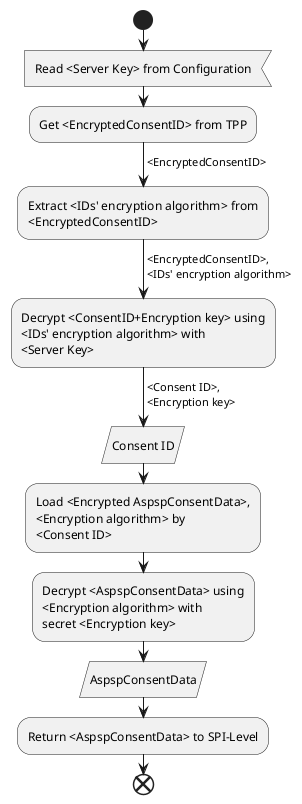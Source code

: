 @startuml
start
:Read <Server Key> from Configuration<

:Get <EncryptedConsentID> from TPP;

-> <EncryptedConsentID>;

:Extract <IDs' encryption algorithm> from
<EncryptedConsentID>;

-> <EncryptedConsentID>,
<IDs' encryption algorithm>;

:Decrypt <ConsentID+Encryption key> using
<IDs' encryption algorithm> with
<Server Key>;

-> <Consent ID>,
<Encryption key>;

:Consent ID/

:Load <Encrypted AspspConsentData>,
<Encryption algorithm> by
<Consent ID>;

:Decrypt <AspspConsentData> using
<Encryption algorithm> with
secret <Encryption key>;

:AspspConsentData/

:Return <AspspConsentData> to SPI-Level;
end
@enduml
